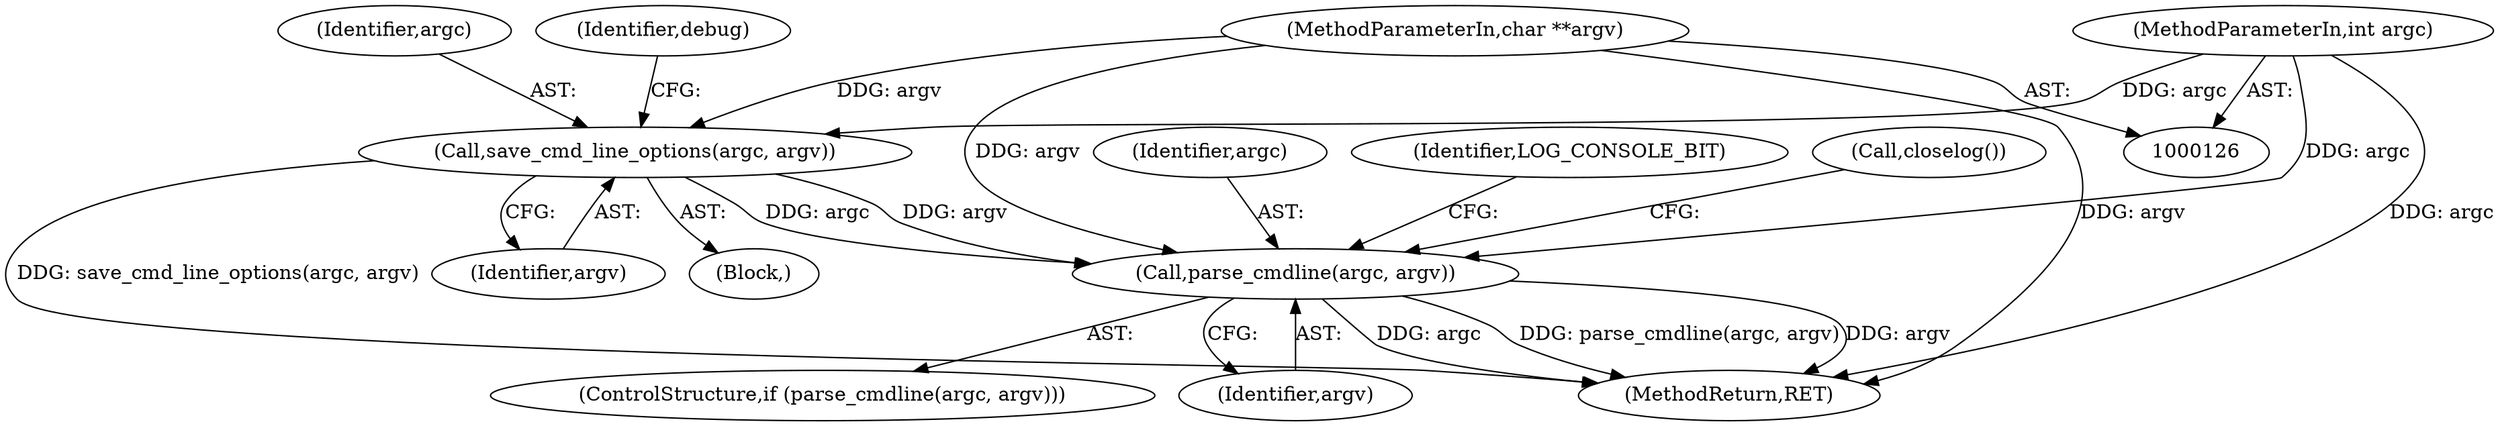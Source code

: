 digraph "0_keepalived_c6247a9ef2c7b33244ab1d3aa5d629ec49f0a067_1@pointer" {
"1000137" [label="(Call,save_cmd_line_options(argc, argv))"];
"1000127" [label="(MethodParameterIn,int argc)"];
"1000128" [label="(MethodParameterIn,char **argv)"];
"1000294" [label="(Call,parse_cmdline(argc, argv))"];
"1000137" [label="(Call,save_cmd_line_options(argc, argv))"];
"1000298" [label="(Call,closelog())"];
"1000295" [label="(Identifier,argc)"];
"1000296" [label="(Identifier,argv)"];
"1000127" [label="(MethodParameterIn,int argc)"];
"1000139" [label="(Identifier,argv)"];
"1000128" [label="(MethodParameterIn,char **argv)"];
"1000294" [label="(Call,parse_cmdline(argc, argv))"];
"1000293" [label="(ControlStructure,if (parse_cmdline(argc, argv)))"];
"1000138" [label="(Identifier,argc)"];
"1000141" [label="(Identifier,debug)"];
"1000319" [label="(Identifier,LOG_CONSOLE_BIT)"];
"1000129" [label="(Block,)"];
"1000673" [label="(MethodReturn,RET)"];
"1000137" -> "1000129"  [label="AST: "];
"1000137" -> "1000139"  [label="CFG: "];
"1000138" -> "1000137"  [label="AST: "];
"1000139" -> "1000137"  [label="AST: "];
"1000141" -> "1000137"  [label="CFG: "];
"1000137" -> "1000673"  [label="DDG: save_cmd_line_options(argc, argv)"];
"1000127" -> "1000137"  [label="DDG: argc"];
"1000128" -> "1000137"  [label="DDG: argv"];
"1000137" -> "1000294"  [label="DDG: argc"];
"1000137" -> "1000294"  [label="DDG: argv"];
"1000127" -> "1000126"  [label="AST: "];
"1000127" -> "1000673"  [label="DDG: argc"];
"1000127" -> "1000294"  [label="DDG: argc"];
"1000128" -> "1000126"  [label="AST: "];
"1000128" -> "1000673"  [label="DDG: argv"];
"1000128" -> "1000294"  [label="DDG: argv"];
"1000294" -> "1000293"  [label="AST: "];
"1000294" -> "1000296"  [label="CFG: "];
"1000295" -> "1000294"  [label="AST: "];
"1000296" -> "1000294"  [label="AST: "];
"1000298" -> "1000294"  [label="CFG: "];
"1000319" -> "1000294"  [label="CFG: "];
"1000294" -> "1000673"  [label="DDG: parse_cmdline(argc, argv)"];
"1000294" -> "1000673"  [label="DDG: argv"];
"1000294" -> "1000673"  [label="DDG: argc"];
}
